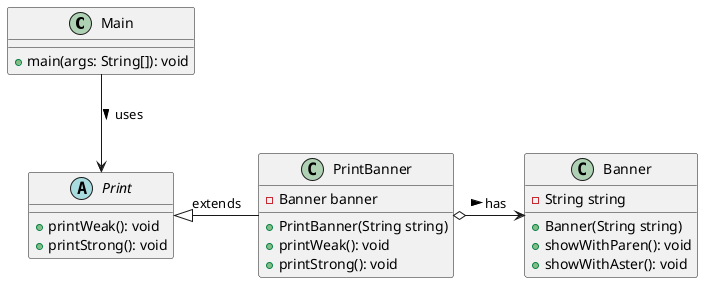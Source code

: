 @startuml

class Main {
    +main(args: String[]): void
}

abstract class Print {
    +printWeak(): void
    +printStrong(): void
}

class Banner {
    -String string
    +Banner(String string)
    +showWithParen(): void
    +showWithAster(): void
}

class PrintBanner {
    -Banner banner
    +PrintBanner(String string)
    +printWeak(): void
    +printStrong(): void
}


Main -down-> Print : uses >
Print <|-right- PrintBanner :extends
PrintBanner o-right-> Banner : has >

@enduml
